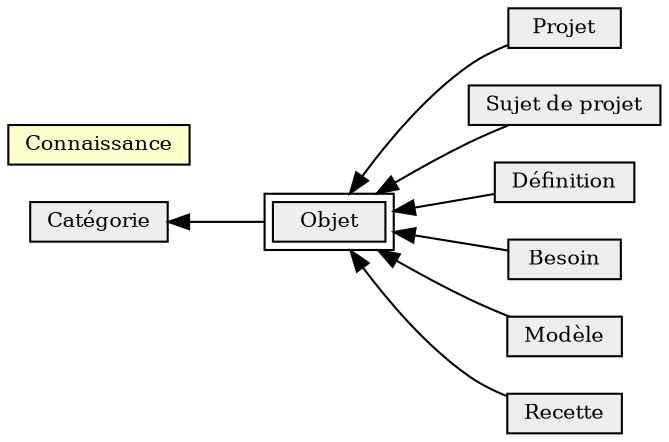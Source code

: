digraph a {
size="8,20";
rankdir=LR;
node [height=0 style="filled", shape="box", font="Helvetica-Bold", fontsize="10", color="#00000"];
"Objet" -> "Projet" [dir=back];
"Objet" -> "Sujet_de_projet" [dir=back];
"Objet" -> "Définition" [dir=back];
"Objet" -> "Besoin" [dir=back];
"Objet" -> "Modèle" [dir=back];
"Objet" -> "Recette" [dir=back];
"Catégorie" -> "Objet" [dir=back];
"Besoin" [URL="http://smw.learning-socle.org/index.php/Cat%C3%A9gorie:Besoin",peripheries=1,label="Besoin",fillcolor="#EEEEEE"];
"Catégorie" [URL="http://smw.learning-socle.org/index.php/Cat%C3%A9gorie:Cat%C3%A9gorie",peripheries=1,label="Catégorie",fillcolor="#EEEEEE"];
"Définition" [URL="http://smw.learning-socle.org/index.php/Cat%C3%A9gorie:D%C3%A9finition",peripheries=1,label="Définition",fillcolor="#EEEEEE"];
"Modèle" [URL="http://smw.learning-socle.org/index.php/Cat%C3%A9gorie:Mod%C3%A8le",peripheries=1,label="Modèle",fillcolor="#EEEEEE"];
"Objet" [URL="http://smw.learning-socle.org/index.php/Cat%C3%A9gorie:Objet",peripheries=2,label="Objet",fillcolor="#EEEEEE"];
"Projet" [URL="http://smw.learning-socle.org/index.php/Cat%C3%A9gorie:Projet",peripheries=1,label="Projet",fillcolor="#EEEEEE"];
"Recette" [URL="http://smw.learning-socle.org/index.php/Cat%C3%A9gorie:Recette",peripheries=1,label="Recette",fillcolor="#EEEEEE"];
"Sujet_de_projet" [URL="http://smw.learning-socle.org/index.php/Cat%C3%A9gorie:Sujet_de_projet",peripheries=1,label="Sujet de projet",fillcolor="#EEEEEE"];
"Connaissance" [URL="http://smw.learning-socle.org/index.php/Cat%C3%A9gorie:Connaissance",peripheries=1,label="Connaissance",fillcolor="#FFFFCC"];
}
